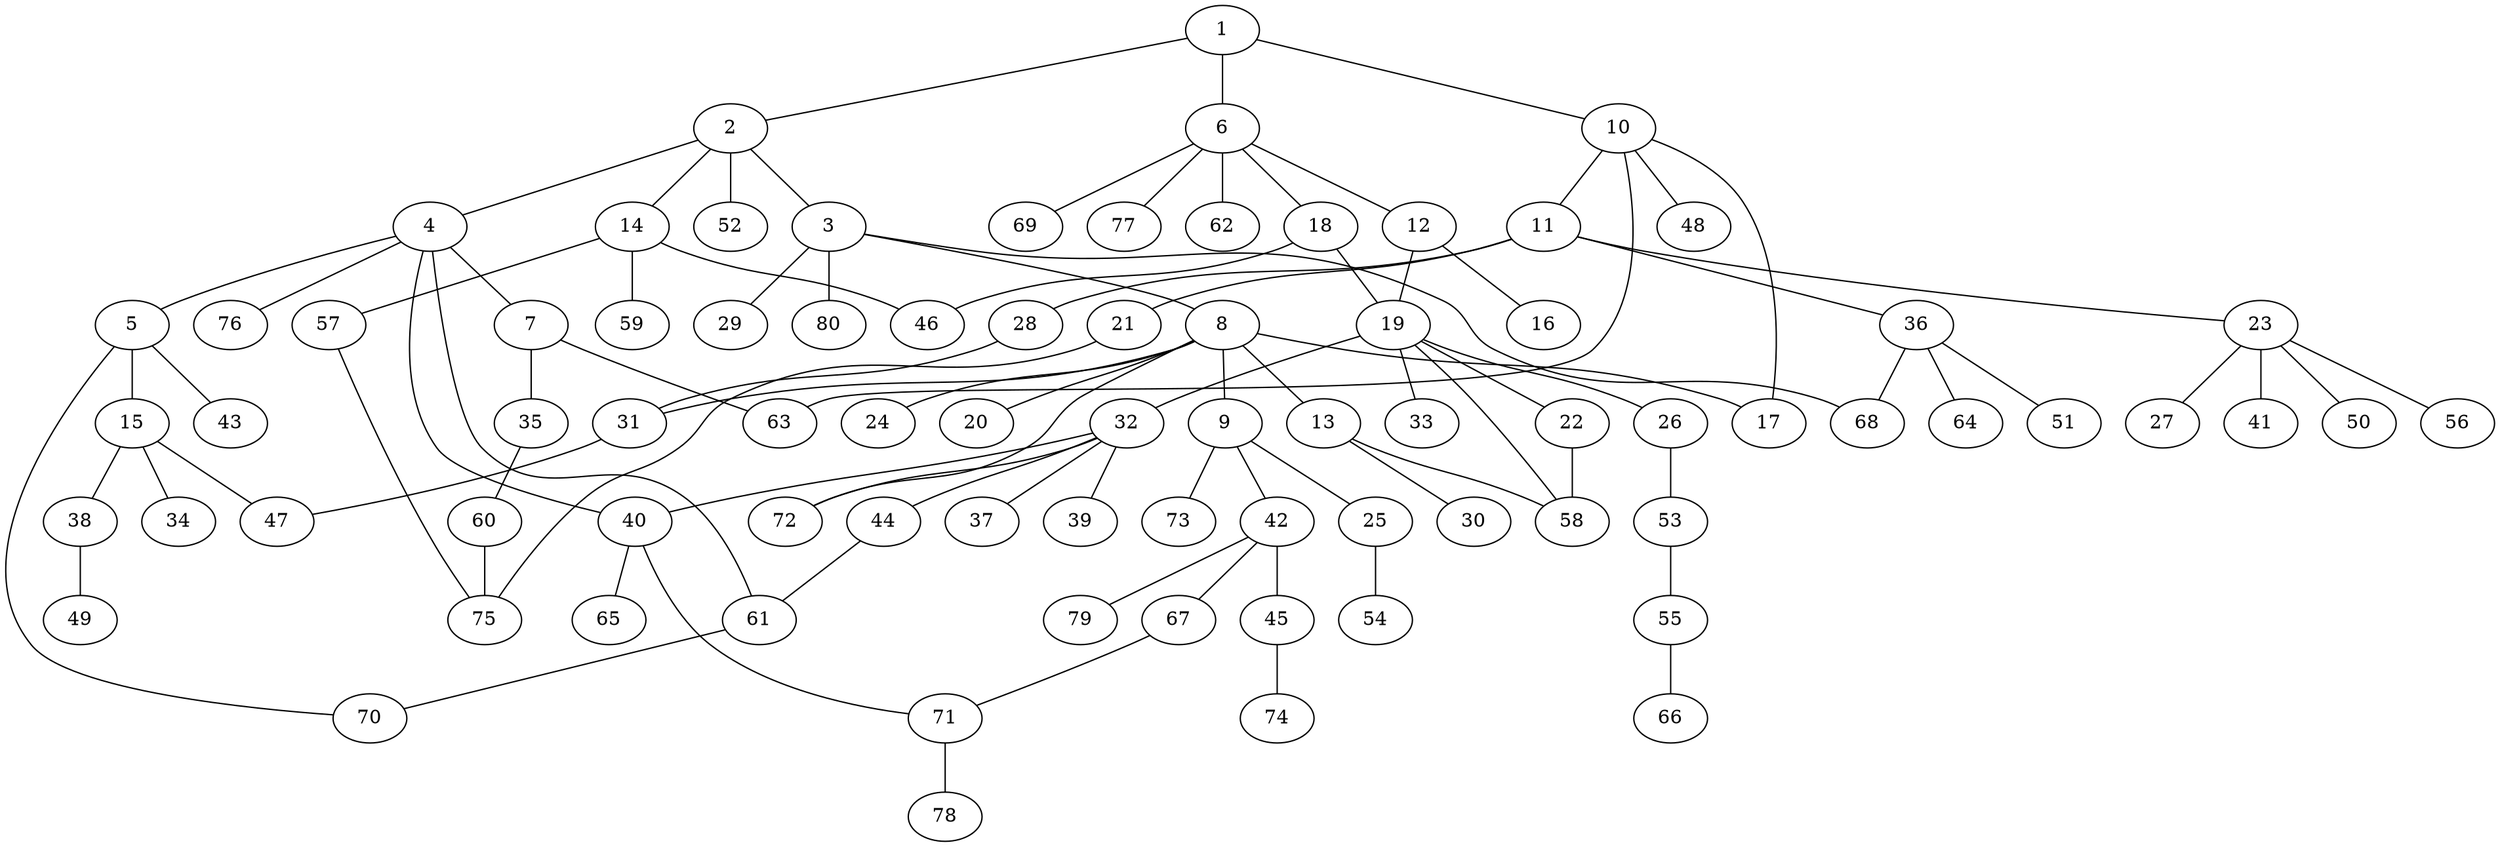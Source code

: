 graph graphname {1--2
1--6
1--10
2--3
2--4
2--14
2--52
3--8
3--29
3--68
3--80
4--5
4--7
4--40
4--61
4--76
5--15
5--43
5--70
6--12
6--18
6--62
6--69
6--77
7--35
7--63
8--9
8--13
8--17
8--20
8--24
8--31
8--72
9--25
9--42
9--73
10--11
10--17
10--48
10--63
11--21
11--23
11--28
11--36
12--16
12--19
13--30
13--58
14--46
14--57
14--59
15--34
15--38
15--47
18--19
18--46
19--22
19--26
19--32
19--33
19--58
21--75
22--58
23--27
23--41
23--50
23--56
25--54
26--53
28--31
31--47
32--37
32--39
32--40
32--44
32--72
35--60
36--51
36--64
36--68
38--49
40--65
40--71
42--45
42--67
42--79
44--61
45--74
53--55
55--66
57--75
60--75
61--70
67--71
71--78
}